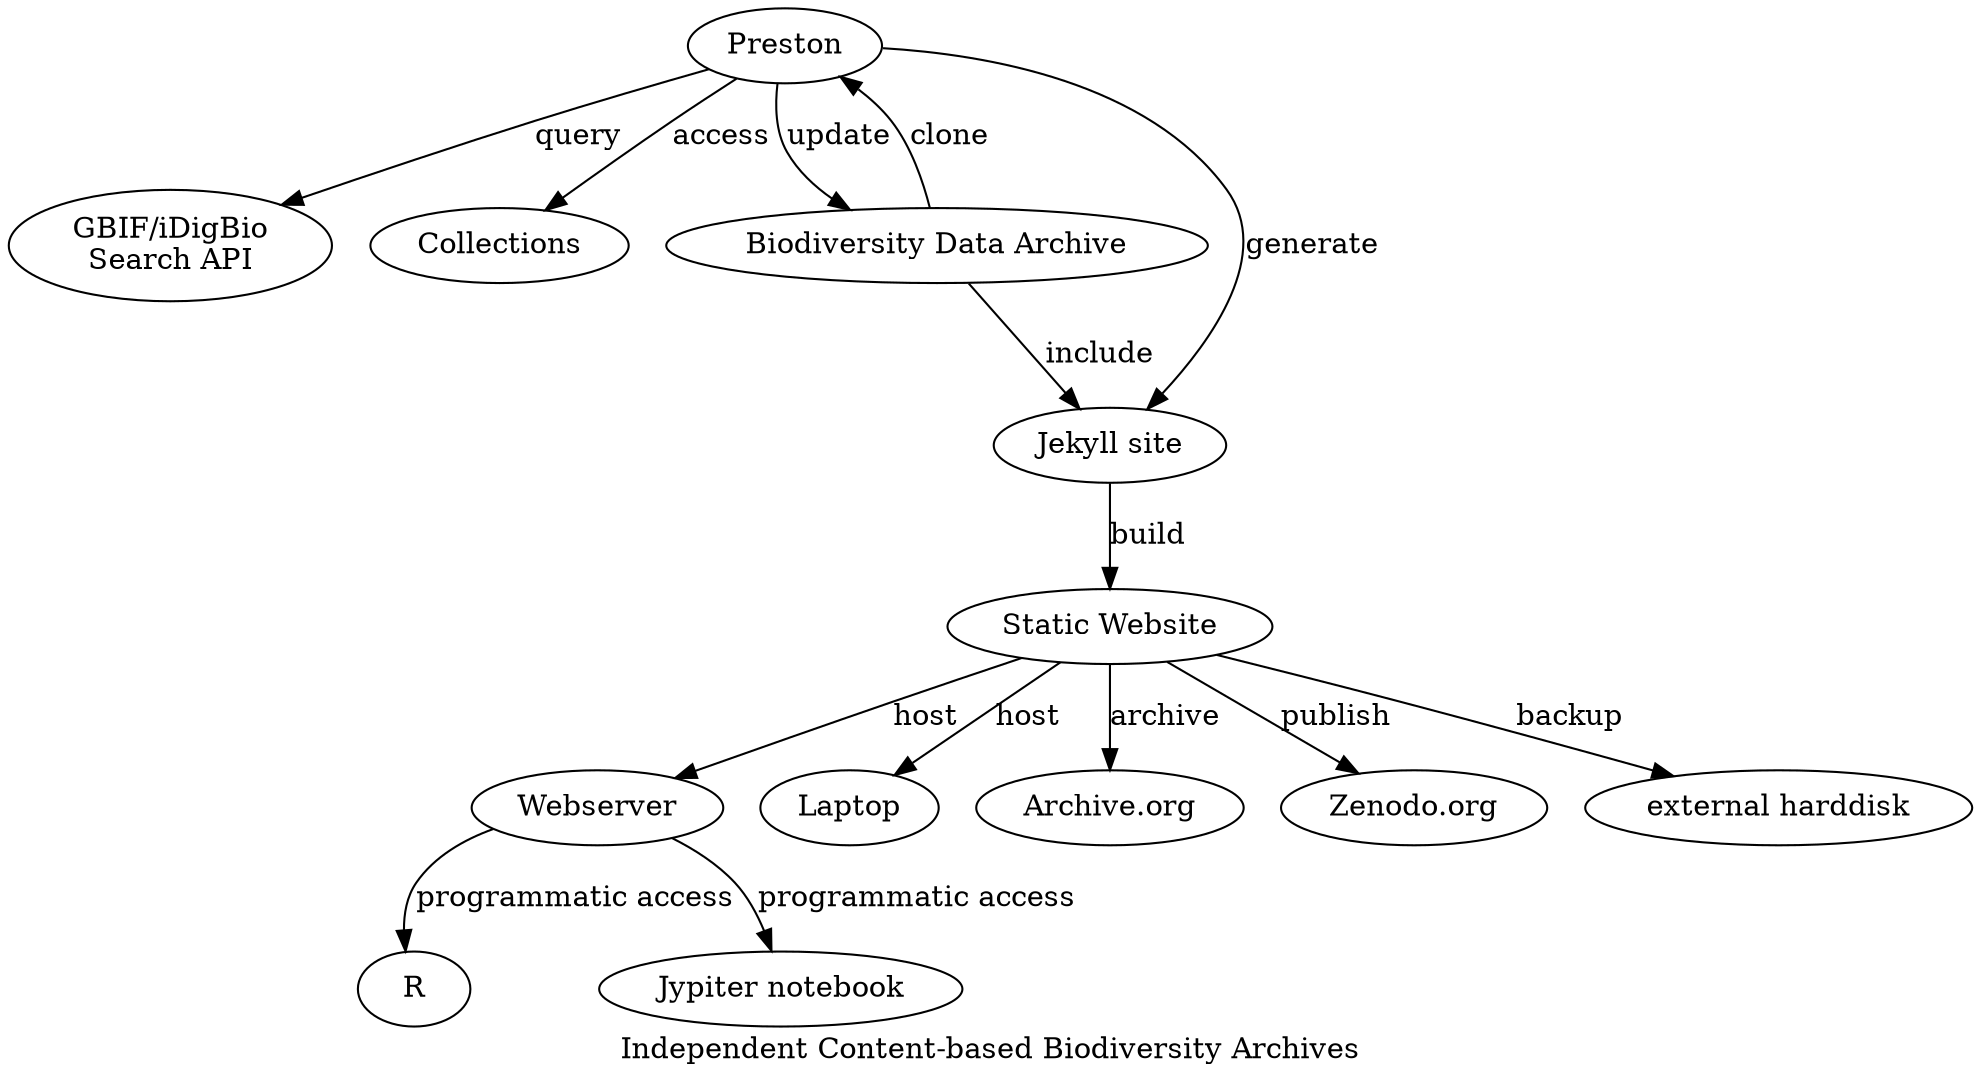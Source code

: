 digraph idigbio {
    
    "Preston"->"GBIF/iDigBio\nSearch API"[label="query"]
    "Preston"->"Collections"[label="access"]
    "Preston"->"Biodiversity Data Archive"[label="update"]
    "Biodiversity Data Archive"->"Preston"[label="clone"]
    "Preston"->"Jekyll site"[label="generate"]
    "Biodiversity Data Archive"->"Jekyll site"[label="include"]
    "Jekyll site"->"Static Website"[label="build"]

    "Static Website"->"Webserver"[label="host"]
    "Static Website"->"Laptop"[label="host"]
    "Static Website"->"Archive.org"[label="archive"]
    "Static Website"->"Zenodo.org"[label="publish"]
    "Static Website"->"external harddisk"[label="backup"]

    "Webserver"->"R"[label="programmatic access"]
    "Webserver"->"Jypiter notebook"[label="programmatic access"]

    label="Independent Content-based Biodiversity Archives"
}

